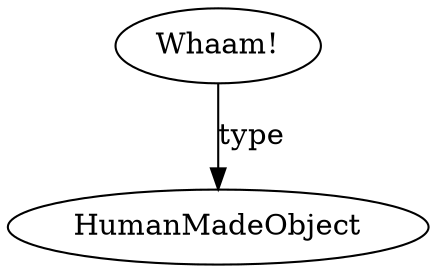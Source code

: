 digraph {
	nodesep="2"
	overlap="false"

    n1 [
        label="Whaam!"
        href="https://www.wikidata.org/wiki/Q3567592"
    ]

    n2 [
        label="HumanMadeObject"
    ]

    n1 -> n2 [
        label="type"
        href="http://www.w3.org/1999/02/22-rdf-syntax-ns#type"
    ]

}
